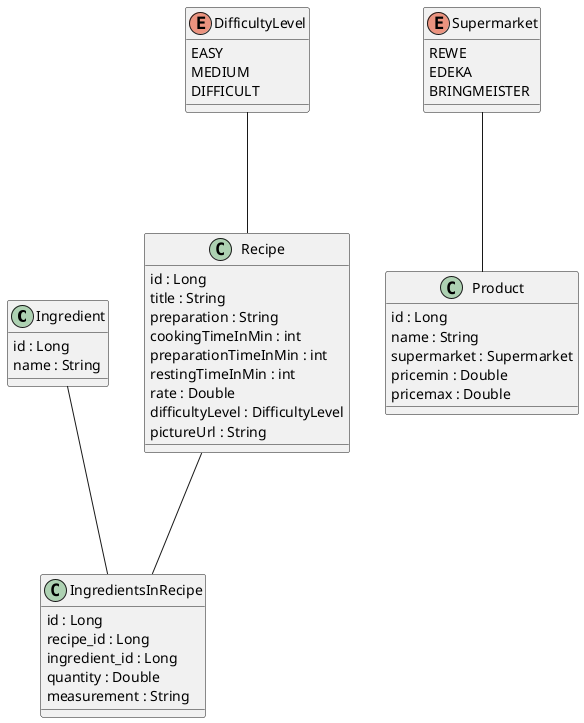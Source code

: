 @startuml



class Ingredient {
    id : Long
    name : String
}

class Recipe {
    id : Long
    title : String
    preparation : String
    cookingTimeInMin : int
    preparationTimeInMin : int
    restingTimeInMin : int
    rate : Double
    difficultyLevel : DifficultyLevel
    pictureUrl : String
}

class IngredientsInRecipe{
    id : Long
    recipe_id : Long
    ingredient_id : Long
    quantity : Double
    measurement : String
}

class Product {
    id : Long
    name : String
    supermarket : Supermarket
    pricemin : Double
    pricemax : Double
}

enum Supermarket {
REWE
EDEKA
BRINGMEISTER
}

enum DifficultyLevel {
EASY
MEDIUM
DIFFICULT
}

Supermarket --- Product
DifficultyLevel --- Recipe
Ingredient --- IngredientsInRecipe
Recipe --- IngredientsInRecipe

@enduml